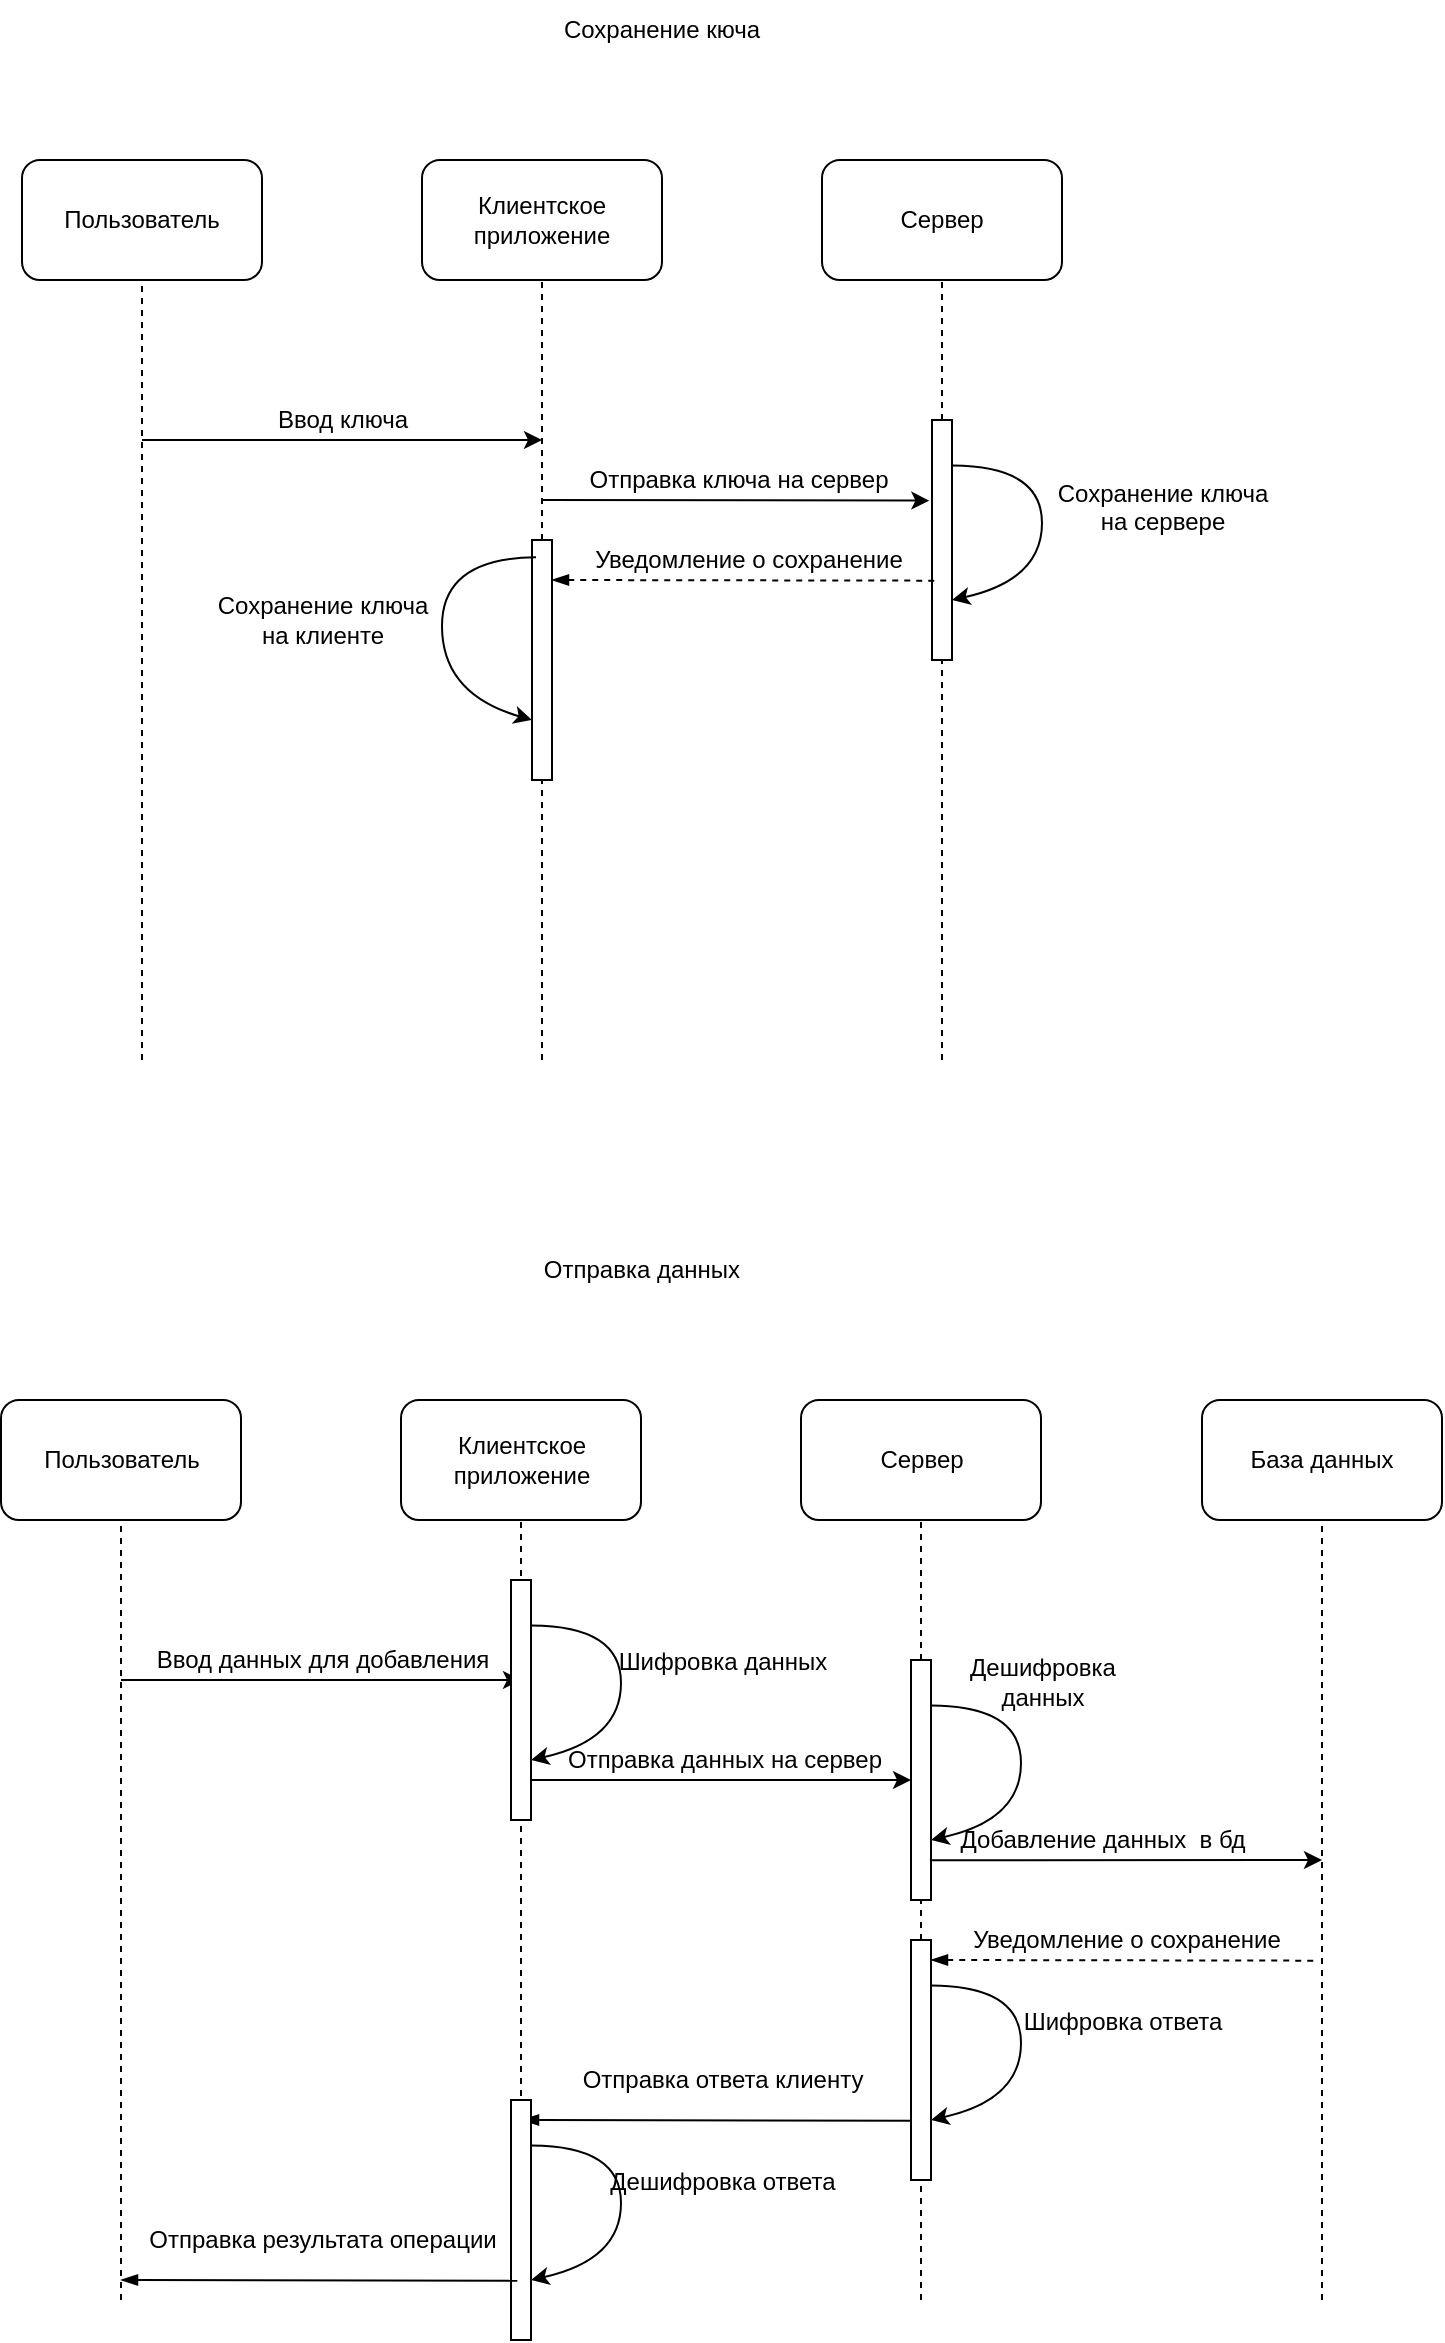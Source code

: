 <mxfile version="10.5.2" type="device"><diagram id="nb3vYC8gjS4dAdQ8Ezey" name="Page-1"><mxGraphModel dx="954" dy="1701" grid="1" gridSize="10" guides="1" tooltips="1" connect="1" arrows="1" fold="1" page="1" pageScale="1" pageWidth="827" pageHeight="1169" math="0" shadow="0"><root><mxCell id="0"/><mxCell id="1" parent="0"/><mxCell id="VIVx3KzDqwgGSxnd8neP-1" value="" style="endArrow=none;dashed=1;html=1;" edge="1" parent="1" target="VIVx3KzDqwgGSxnd8neP-2"><mxGeometry width="50" height="50" relative="1" as="geometry"><mxPoint x="70" y="490" as="sourcePoint"/><mxPoint x="70" y="70" as="targetPoint"/></mxGeometry></mxCell><mxCell id="VIVx3KzDqwgGSxnd8neP-2" value="Пользователь" style="rounded=1;whiteSpace=wrap;html=1;" vertex="1" parent="1"><mxGeometry x="10" y="40" width="120" height="60" as="geometry"/></mxCell><mxCell id="VIVx3KzDqwgGSxnd8neP-5" value="" style="endArrow=none;dashed=1;html=1;" edge="1" parent="1" source="VIVx3KzDqwgGSxnd8neP-20"><mxGeometry width="50" height="50" relative="1" as="geometry"><mxPoint x="270" y="490" as="sourcePoint"/><mxPoint x="270" y="100" as="targetPoint"/></mxGeometry></mxCell><mxCell id="VIVx3KzDqwgGSxnd8neP-6" value="Клиентское приложение" style="rounded=1;whiteSpace=wrap;html=1;" vertex="1" parent="1"><mxGeometry x="210" y="40" width="120" height="60" as="geometry"/></mxCell><mxCell id="VIVx3KzDqwgGSxnd8neP-7" value="" style="endArrow=none;dashed=1;html=1;" edge="1" parent="1" source="VIVx3KzDqwgGSxnd8neP-13"><mxGeometry width="50" height="50" relative="1" as="geometry"><mxPoint x="470" y="490" as="sourcePoint"/><mxPoint x="470" y="100" as="targetPoint"/></mxGeometry></mxCell><mxCell id="VIVx3KzDqwgGSxnd8neP-8" value="Сервер" style="rounded=1;whiteSpace=wrap;html=1;" vertex="1" parent="1"><mxGeometry x="410" y="40" width="120" height="60" as="geometry"/></mxCell><mxCell id="VIVx3KzDqwgGSxnd8neP-9" value="" style="endArrow=classic;html=1;" edge="1" parent="1"><mxGeometry width="50" height="50" relative="1" as="geometry"><mxPoint x="70" y="180" as="sourcePoint"/><mxPoint x="270" y="180" as="targetPoint"/></mxGeometry></mxCell><mxCell id="VIVx3KzDqwgGSxnd8neP-11" value="Ввод ключа" style="text;html=1;resizable=0;points=[];align=center;verticalAlign=middle;labelBackgroundColor=#ffffff;" vertex="1" connectable="0" parent="VIVx3KzDqwgGSxnd8neP-9"><mxGeometry x="0.28" y="2" relative="1" as="geometry"><mxPoint x="-28" y="-8" as="offset"/></mxGeometry></mxCell><mxCell id="VIVx3KzDqwgGSxnd8neP-10" value="" style="endArrow=classic;html=1;entryX=-0.133;entryY=0.336;entryDx=0;entryDy=0;entryPerimeter=0;" edge="1" parent="1" target="VIVx3KzDqwgGSxnd8neP-13"><mxGeometry width="50" height="50" relative="1" as="geometry"><mxPoint x="270" y="210" as="sourcePoint"/><mxPoint x="470" y="210" as="targetPoint"/></mxGeometry></mxCell><mxCell id="VIVx3KzDqwgGSxnd8neP-12" value="Отправка ключа на сервер" style="text;html=1;resizable=0;points=[];align=center;verticalAlign=middle;labelBackgroundColor=#ffffff;" vertex="1" connectable="0" parent="VIVx3KzDqwgGSxnd8neP-10"><mxGeometry x="-0.088" y="-1" relative="1" as="geometry"><mxPoint x="9" y="-11" as="offset"/></mxGeometry></mxCell><mxCell id="VIVx3KzDqwgGSxnd8neP-13" value="" style="rounded=0;whiteSpace=wrap;html=1;" vertex="1" parent="1"><mxGeometry x="465" y="170" width="10" height="120" as="geometry"/></mxCell><mxCell id="VIVx3KzDqwgGSxnd8neP-14" value="" style="endArrow=none;dashed=1;html=1;" edge="1" parent="1" target="VIVx3KzDqwgGSxnd8neP-13"><mxGeometry width="50" height="50" relative="1" as="geometry"><mxPoint x="470" y="490" as="sourcePoint"/><mxPoint x="470" y="100" as="targetPoint"/></mxGeometry></mxCell><mxCell id="VIVx3KzDqwgGSxnd8neP-15" value="" style="curved=1;endArrow=classic;html=1;entryX=1;entryY=0.75;entryDx=0;entryDy=0;exitX=1.033;exitY=0.19;exitDx=0;exitDy=0;exitPerimeter=0;" edge="1" parent="1" source="VIVx3KzDqwgGSxnd8neP-13" target="VIVx3KzDqwgGSxnd8neP-13"><mxGeometry width="50" height="50" relative="1" as="geometry"><mxPoint x="470" y="230" as="sourcePoint"/><mxPoint x="520" y="180" as="targetPoint"/><Array as="points"><mxPoint x="520" y="193"/><mxPoint x="520" y="250"/></Array></mxGeometry></mxCell><mxCell id="VIVx3KzDqwgGSxnd8neP-16" value="&lt;div&gt;Сохранение ключа&lt;/div&gt;&lt;div&gt;на сервере&lt;/div&gt;&lt;div&gt;&lt;br&gt;&lt;/div&gt;" style="text;html=1;resizable=0;points=[];align=center;verticalAlign=middle;labelBackgroundColor=none;" vertex="1" connectable="0" parent="VIVx3KzDqwgGSxnd8neP-15"><mxGeometry x="0.202" y="-1" relative="1" as="geometry"><mxPoint x="61" y="-16.5" as="offset"/></mxGeometry></mxCell><mxCell id="VIVx3KzDqwgGSxnd8neP-20" value="" style="rounded=0;whiteSpace=wrap;html=1;" vertex="1" parent="1"><mxGeometry x="265" y="230" width="10" height="120" as="geometry"/></mxCell><mxCell id="VIVx3KzDqwgGSxnd8neP-21" value="" style="endArrow=none;dashed=1;html=1;" edge="1" parent="1" target="VIVx3KzDqwgGSxnd8neP-20"><mxGeometry width="50" height="50" relative="1" as="geometry"><mxPoint x="270" y="490" as="sourcePoint"/><mxPoint x="270" y="100" as="targetPoint"/></mxGeometry></mxCell><mxCell id="VIVx3KzDqwgGSxnd8neP-22" value="" style="endArrow=none;html=1;entryX=-0.133;entryY=0.336;entryDx=0;entryDy=0;entryPerimeter=0;startArrow=blockThin;startFill=1;endFill=0;dashed=1;" edge="1" parent="1"><mxGeometry width="50" height="50" relative="1" as="geometry"><mxPoint x="275" y="250" as="sourcePoint"/><mxPoint x="468.667" y="250.333" as="targetPoint"/></mxGeometry></mxCell><mxCell id="VIVx3KzDqwgGSxnd8neP-23" value="Уведомление о сохранение" style="text;html=1;resizable=0;points=[];align=center;verticalAlign=middle;labelBackgroundColor=#ffffff;" vertex="1" connectable="0" parent="VIVx3KzDqwgGSxnd8neP-22"><mxGeometry x="-0.088" y="-1" relative="1" as="geometry"><mxPoint x="9" y="-11" as="offset"/></mxGeometry></mxCell><mxCell id="VIVx3KzDqwgGSxnd8neP-24" value="" style="curved=1;endArrow=classic;html=1;entryX=0;entryY=0.75;entryDx=0;entryDy=0;exitX=0.2;exitY=0.072;exitDx=0;exitDy=0;exitPerimeter=0;" edge="1" parent="1" source="VIVx3KzDqwgGSxnd8neP-20" target="VIVx3KzDqwgGSxnd8neP-20"><mxGeometry width="50" height="50" relative="1" as="geometry"><mxPoint x="219.833" y="249.833" as="sourcePoint"/><mxPoint x="219.833" y="317.333" as="targetPoint"/><Array as="points"><mxPoint x="220" y="239"/><mxPoint x="220" y="307"/></Array></mxGeometry></mxCell><mxCell id="VIVx3KzDqwgGSxnd8neP-25" value="&lt;div&gt;Сохранение ключа&lt;/div&gt;&lt;div&gt;на клиенте&lt;br&gt;&lt;/div&gt;" style="text;html=1;resizable=0;points=[];align=center;verticalAlign=middle;labelBackgroundColor=none;" vertex="1" connectable="0" parent="VIVx3KzDqwgGSxnd8neP-24"><mxGeometry x="0.202" y="-1" relative="1" as="geometry"><mxPoint x="-59" y="-19.5" as="offset"/></mxGeometry></mxCell><mxCell id="VIVx3KzDqwgGSxnd8neP-26" value="Сохранение кюча" style="text;html=1;strokeColor=none;fillColor=none;align=center;verticalAlign=middle;whiteSpace=wrap;rounded=0;labelBackgroundColor=none;" vertex="1" parent="1"><mxGeometry x="270" y="-40" width="120" height="30" as="geometry"/></mxCell><mxCell id="VIVx3KzDqwgGSxnd8neP-27" value="" style="endArrow=none;dashed=1;html=1;" edge="1" parent="1" target="VIVx3KzDqwgGSxnd8neP-28"><mxGeometry width="50" height="50" relative="1" as="geometry"><mxPoint x="59.5" y="1110" as="sourcePoint"/><mxPoint x="59.5" y="690" as="targetPoint"/></mxGeometry></mxCell><mxCell id="VIVx3KzDqwgGSxnd8neP-28" value="Пользователь" style="rounded=1;whiteSpace=wrap;html=1;" vertex="1" parent="1"><mxGeometry x="-0.5" y="660" width="120" height="60" as="geometry"/></mxCell><mxCell id="VIVx3KzDqwgGSxnd8neP-29" value="" style="endArrow=none;dashed=1;html=1;" edge="1" parent="1"><mxGeometry width="50" height="50" relative="1" as="geometry"><mxPoint x="259.5" y="850" as="sourcePoint"/><mxPoint x="259.5" y="720.0" as="targetPoint"/></mxGeometry></mxCell><mxCell id="VIVx3KzDqwgGSxnd8neP-30" value="Клиентское приложение" style="rounded=1;whiteSpace=wrap;html=1;" vertex="1" parent="1"><mxGeometry x="199.5" y="660" width="120" height="60" as="geometry"/></mxCell><mxCell id="VIVx3KzDqwgGSxnd8neP-31" value="" style="endArrow=none;dashed=1;html=1;" edge="1" parent="1" source="VIVx3KzDqwgGSxnd8neP-37"><mxGeometry width="50" height="50" relative="1" as="geometry"><mxPoint x="459.5" y="1110" as="sourcePoint"/><mxPoint x="459.5" y="720.0" as="targetPoint"/></mxGeometry></mxCell><mxCell id="VIVx3KzDqwgGSxnd8neP-32" value="Сервер" style="rounded=1;whiteSpace=wrap;html=1;" vertex="1" parent="1"><mxGeometry x="399.5" y="660" width="120" height="60" as="geometry"/></mxCell><mxCell id="VIVx3KzDqwgGSxnd8neP-33" value="" style="endArrow=classic;html=1;" edge="1" parent="1"><mxGeometry width="50" height="50" relative="1" as="geometry"><mxPoint x="59.5" y="800.0" as="sourcePoint"/><mxPoint x="259.5" y="800.0" as="targetPoint"/></mxGeometry></mxCell><mxCell id="VIVx3KzDqwgGSxnd8neP-34" value="Ввод данных для добавления" style="text;html=1;resizable=0;points=[];align=center;verticalAlign=middle;labelBackgroundColor=#ffffff;" vertex="1" connectable="0" parent="VIVx3KzDqwgGSxnd8neP-33"><mxGeometry x="0.28" y="2" relative="1" as="geometry"><mxPoint x="-28" y="-8" as="offset"/></mxGeometry></mxCell><mxCell id="VIVx3KzDqwgGSxnd8neP-37" value="" style="rounded=0;whiteSpace=wrap;html=1;" vertex="1" parent="1"><mxGeometry x="454.5" y="790" width="10" height="120" as="geometry"/></mxCell><mxCell id="VIVx3KzDqwgGSxnd8neP-38" value="" style="endArrow=none;dashed=1;html=1;" edge="1" parent="1" target="VIVx3KzDqwgGSxnd8neP-37"><mxGeometry width="50" height="50" relative="1" as="geometry"><mxPoint x="459.5" y="1110" as="sourcePoint"/><mxPoint x="459.5" y="720" as="targetPoint"/></mxGeometry></mxCell><mxCell id="VIVx3KzDqwgGSxnd8neP-39" value="" style="curved=1;endArrow=classic;html=1;entryX=1;entryY=0.75;entryDx=0;entryDy=0;exitX=1.033;exitY=0.19;exitDx=0;exitDy=0;exitPerimeter=0;" edge="1" parent="1" source="VIVx3KzDqwgGSxnd8neP-37" target="VIVx3KzDqwgGSxnd8neP-37"><mxGeometry width="50" height="50" relative="1" as="geometry"><mxPoint x="459.5" y="850" as="sourcePoint"/><mxPoint x="509.5" y="800" as="targetPoint"/><Array as="points"><mxPoint x="509.5" y="813"/><mxPoint x="509.5" y="870"/></Array></mxGeometry></mxCell><mxCell id="VIVx3KzDqwgGSxnd8neP-40" value="&lt;div&gt;Дешифровка&lt;/div&gt;&lt;div&gt; данных&lt;/div&gt;" style="text;html=1;resizable=0;points=[];align=center;verticalAlign=middle;labelBackgroundColor=none;" vertex="1" connectable="0" parent="VIVx3KzDqwgGSxnd8neP-39"><mxGeometry x="0.202" y="-1" relative="1" as="geometry"><mxPoint x="11" y="-57" as="offset"/></mxGeometry></mxCell><mxCell id="VIVx3KzDqwgGSxnd8neP-42" value="" style="endArrow=none;dashed=1;html=1;entryX=0.5;entryY=1;entryDx=0;entryDy=0;" edge="1" parent="1" target="VIVx3KzDqwgGSxnd8neP-50"><mxGeometry width="50" height="50" relative="1" as="geometry"><mxPoint x="259.5" y="1110" as="sourcePoint"/><mxPoint x="259.5" y="970" as="targetPoint"/></mxGeometry></mxCell><mxCell id="VIVx3KzDqwgGSxnd8neP-47" value="Отправка данных" style="text;html=1;strokeColor=none;fillColor=none;align=center;verticalAlign=middle;whiteSpace=wrap;rounded=0;labelBackgroundColor=none;" vertex="1" parent="1"><mxGeometry x="259.5" y="580" width="120" height="30" as="geometry"/></mxCell><mxCell id="VIVx3KzDqwgGSxnd8neP-48" value="" style="endArrow=none;dashed=1;html=1;" edge="1" parent="1" target="VIVx3KzDqwgGSxnd8neP-49"><mxGeometry width="50" height="50" relative="1" as="geometry"><mxPoint x="660" y="1110" as="sourcePoint"/><mxPoint x="660" y="690" as="targetPoint"/></mxGeometry></mxCell><mxCell id="VIVx3KzDqwgGSxnd8neP-49" value="База данных" style="rounded=1;whiteSpace=wrap;html=1;" vertex="1" parent="1"><mxGeometry x="600" y="660" width="120" height="60" as="geometry"/></mxCell><mxCell id="VIVx3KzDqwgGSxnd8neP-50" value="" style="rounded=0;whiteSpace=wrap;html=1;" vertex="1" parent="1"><mxGeometry x="254.5" y="750" width="10" height="120" as="geometry"/></mxCell><mxCell id="VIVx3KzDqwgGSxnd8neP-51" value="" style="curved=1;endArrow=classic;html=1;entryX=1;entryY=0.75;entryDx=0;entryDy=0;exitX=1.033;exitY=0.19;exitDx=0;exitDy=0;exitPerimeter=0;" edge="1" parent="1" source="VIVx3KzDqwgGSxnd8neP-50" target="VIVx3KzDqwgGSxnd8neP-50"><mxGeometry width="50" height="50" relative="1" as="geometry"><mxPoint x="259.5" y="810" as="sourcePoint"/><mxPoint x="309.5" y="760" as="targetPoint"/><Array as="points"><mxPoint x="309.5" y="773"/><mxPoint x="309.5" y="830"/></Array></mxGeometry></mxCell><mxCell id="VIVx3KzDqwgGSxnd8neP-52" value="Шифровка данных" style="text;html=1;resizable=0;points=[];align=center;verticalAlign=middle;labelBackgroundColor=none;" vertex="1" connectable="0" parent="VIVx3KzDqwgGSxnd8neP-51"><mxGeometry x="0.202" y="-1" relative="1" as="geometry"><mxPoint x="51.5" y="-27" as="offset"/></mxGeometry></mxCell><mxCell id="VIVx3KzDqwgGSxnd8neP-53" value="" style="endArrow=classic;html=1;entryX=0;entryY=0.5;entryDx=0;entryDy=0;" edge="1" parent="1" target="VIVx3KzDqwgGSxnd8neP-37"><mxGeometry width="50" height="50" relative="1" as="geometry"><mxPoint x="265" y="850" as="sourcePoint"/><mxPoint x="448.667" y="849.5" as="targetPoint"/></mxGeometry></mxCell><mxCell id="VIVx3KzDqwgGSxnd8neP-54" value="Отправка данных на сервер" style="text;html=1;resizable=0;points=[];align=center;verticalAlign=middle;labelBackgroundColor=none;" vertex="1" connectable="0" parent="VIVx3KzDqwgGSxnd8neP-53"><mxGeometry x="-0.088" y="-1" relative="1" as="geometry"><mxPoint x="9" y="-11" as="offset"/></mxGeometry></mxCell><mxCell id="VIVx3KzDqwgGSxnd8neP-55" value="" style="endArrow=classic;html=1;exitX=0.943;exitY=0.834;exitDx=0;exitDy=0;exitPerimeter=0;" edge="1" parent="1" source="VIVx3KzDqwgGSxnd8neP-37"><mxGeometry width="50" height="50" relative="1" as="geometry"><mxPoint x="520" y="940" as="sourcePoint"/><mxPoint x="660" y="890" as="targetPoint"/></mxGeometry></mxCell><mxCell id="VIVx3KzDqwgGSxnd8neP-56" value="Добавление данных&amp;nbsp; в бд" style="text;html=1;resizable=0;points=[];align=center;verticalAlign=middle;labelBackgroundColor=none;" vertex="1" connectable="0" parent="VIVx3KzDqwgGSxnd8neP-55"><mxGeometry x="-0.078" y="-1" relative="1" as="geometry"><mxPoint x="-4.5" y="-11" as="offset"/></mxGeometry></mxCell><mxCell id="VIVx3KzDqwgGSxnd8neP-57" value="" style="endArrow=none;html=1;entryX=-0.133;entryY=0.336;entryDx=0;entryDy=0;entryPerimeter=0;startArrow=blockThin;startFill=1;endFill=0;dashed=1;" edge="1" parent="1"><mxGeometry width="50" height="50" relative="1" as="geometry"><mxPoint x="464.5" y="940" as="sourcePoint"/><mxPoint x="658.167" y="940.333" as="targetPoint"/></mxGeometry></mxCell><mxCell id="VIVx3KzDqwgGSxnd8neP-58" value="Уведомление о сохранение" style="text;html=1;resizable=0;points=[];align=center;verticalAlign=middle;labelBackgroundColor=#ffffff;" vertex="1" connectable="0" parent="VIVx3KzDqwgGSxnd8neP-57"><mxGeometry x="-0.088" y="-1" relative="1" as="geometry"><mxPoint x="9" y="-11" as="offset"/></mxGeometry></mxCell><mxCell id="VIVx3KzDqwgGSxnd8neP-59" value="" style="endArrow=none;html=1;entryX=-0.133;entryY=0.336;entryDx=0;entryDy=0;entryPerimeter=0;startArrow=blockThin;startFill=1;endFill=0;" edge="1" parent="1"><mxGeometry width="50" height="50" relative="1" as="geometry"><mxPoint x="260" y="1020" as="sourcePoint"/><mxPoint x="458.167" y="1020.333" as="targetPoint"/></mxGeometry></mxCell><mxCell id="VIVx3KzDqwgGSxnd8neP-60" value="Отправка ответа клиенту" style="text;html=1;resizable=0;points=[];align=center;verticalAlign=middle;labelBackgroundColor=#ffffff;" vertex="1" connectable="0" parent="VIVx3KzDqwgGSxnd8neP-59"><mxGeometry x="-0.088" y="-1" relative="1" as="geometry"><mxPoint x="9.5" y="-21" as="offset"/></mxGeometry></mxCell><mxCell id="VIVx3KzDqwgGSxnd8neP-62" value="" style="rounded=0;whiteSpace=wrap;html=1;" vertex="1" parent="1"><mxGeometry x="454.5" y="930" width="10" height="120" as="geometry"/></mxCell><mxCell id="VIVx3KzDqwgGSxnd8neP-63" value="" style="curved=1;endArrow=classic;html=1;entryX=1;entryY=0.75;entryDx=0;entryDy=0;exitX=1.033;exitY=0.19;exitDx=0;exitDy=0;exitPerimeter=0;" edge="1" parent="1" source="VIVx3KzDqwgGSxnd8neP-62" target="VIVx3KzDqwgGSxnd8neP-62"><mxGeometry width="50" height="50" relative="1" as="geometry"><mxPoint x="459.5" y="990" as="sourcePoint"/><mxPoint x="509.5" y="940" as="targetPoint"/><Array as="points"><mxPoint x="509.5" y="953"/><mxPoint x="509.5" y="1010"/></Array></mxGeometry></mxCell><mxCell id="VIVx3KzDqwgGSxnd8neP-64" value="Шифровка ответа" style="text;html=1;resizable=0;points=[];align=center;verticalAlign=middle;labelBackgroundColor=none;" vertex="1" connectable="0" parent="VIVx3KzDqwgGSxnd8neP-63"><mxGeometry x="0.202" y="-1" relative="1" as="geometry"><mxPoint x="51.5" y="-27" as="offset"/></mxGeometry></mxCell><mxCell id="VIVx3KzDqwgGSxnd8neP-65" value="" style="rounded=0;whiteSpace=wrap;html=1;" vertex="1" parent="1"><mxGeometry x="254.5" y="1010" width="10" height="120" as="geometry"/></mxCell><mxCell id="VIVx3KzDqwgGSxnd8neP-66" value="" style="curved=1;endArrow=classic;html=1;entryX=1;entryY=0.75;entryDx=0;entryDy=0;exitX=1.033;exitY=0.19;exitDx=0;exitDy=0;exitPerimeter=0;" edge="1" parent="1" source="VIVx3KzDqwgGSxnd8neP-65" target="VIVx3KzDqwgGSxnd8neP-65"><mxGeometry width="50" height="50" relative="1" as="geometry"><mxPoint x="259.5" y="1070" as="sourcePoint"/><mxPoint x="309.5" y="1020" as="targetPoint"/><Array as="points"><mxPoint x="309.5" y="1033"/><mxPoint x="309.5" y="1090"/></Array></mxGeometry></mxCell><mxCell id="VIVx3KzDqwgGSxnd8neP-67" value="Дешифровка ответа" style="text;html=1;resizable=0;points=[];align=center;verticalAlign=middle;labelBackgroundColor=none;" vertex="1" connectable="0" parent="VIVx3KzDqwgGSxnd8neP-66"><mxGeometry x="0.202" y="-1" relative="1" as="geometry"><mxPoint x="51.5" y="-27" as="offset"/></mxGeometry></mxCell><mxCell id="VIVx3KzDqwgGSxnd8neP-68" value="" style="endArrow=none;html=1;entryX=-0.133;entryY=0.336;entryDx=0;entryDy=0;entryPerimeter=0;startArrow=blockThin;startFill=1;endFill=0;" edge="1" parent="1"><mxGeometry width="50" height="50" relative="1" as="geometry"><mxPoint x="59.5" y="1100" as="sourcePoint"/><mxPoint x="257.667" y="1100.333" as="targetPoint"/></mxGeometry></mxCell><mxCell id="VIVx3KzDqwgGSxnd8neP-69" value="Отправка результата операции" style="text;html=1;resizable=0;points=[];align=center;verticalAlign=middle;labelBackgroundColor=#ffffff;" vertex="1" connectable="0" parent="VIVx3KzDqwgGSxnd8neP-68"><mxGeometry x="-0.088" y="-1" relative="1" as="geometry"><mxPoint x="9.5" y="-21" as="offset"/></mxGeometry></mxCell></root></mxGraphModel></diagram></mxfile>